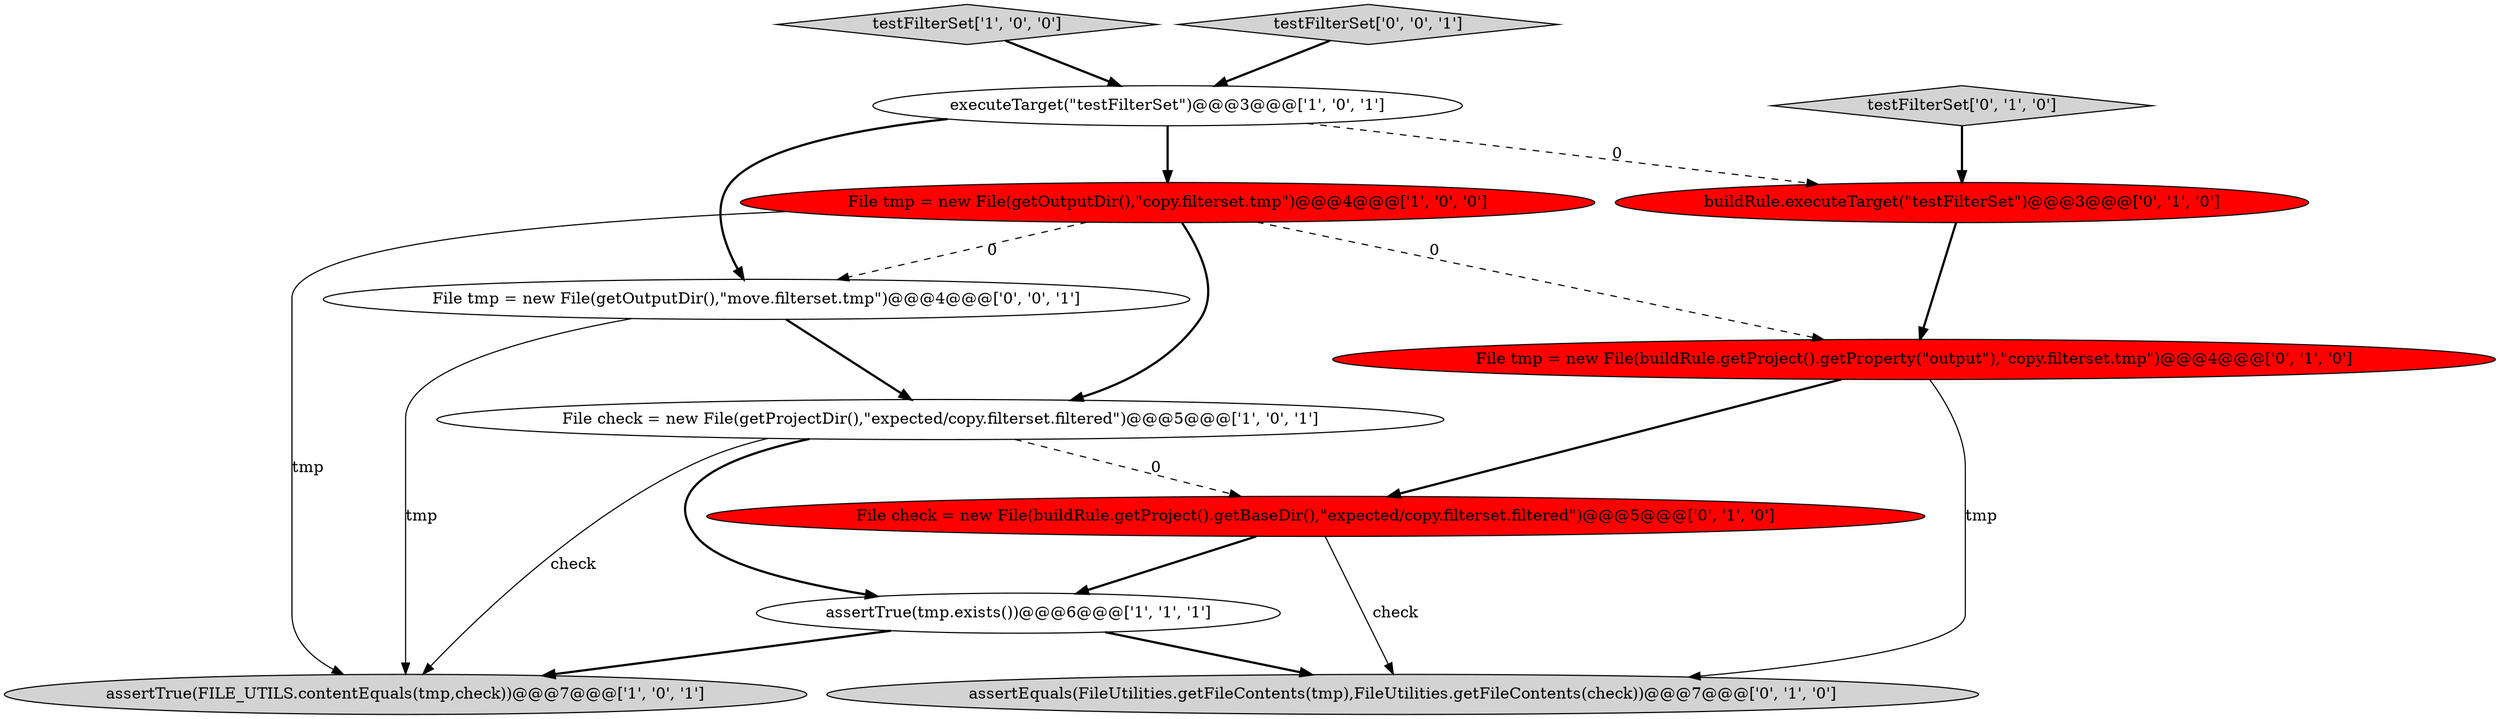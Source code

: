 digraph {
4 [style = filled, label = "testFilterSet['1', '0', '0']", fillcolor = lightgray, shape = diamond image = "AAA0AAABBB1BBB"];
9 [style = filled, label = "assertEquals(FileUtilities.getFileContents(tmp),FileUtilities.getFileContents(check))@@@7@@@['0', '1', '0']", fillcolor = lightgray, shape = ellipse image = "AAA0AAABBB2BBB"];
7 [style = filled, label = "File check = new File(buildRule.getProject().getBaseDir(),\"expected/copy.filterset.filtered\")@@@5@@@['0', '1', '0']", fillcolor = red, shape = ellipse image = "AAA1AAABBB2BBB"];
10 [style = filled, label = "buildRule.executeTarget(\"testFilterSet\")@@@3@@@['0', '1', '0']", fillcolor = red, shape = ellipse image = "AAA1AAABBB2BBB"];
11 [style = filled, label = "File tmp = new File(getOutputDir(),\"move.filterset.tmp\")@@@4@@@['0', '0', '1']", fillcolor = white, shape = ellipse image = "AAA0AAABBB3BBB"];
5 [style = filled, label = "assertTrue(FILE_UTILS.contentEquals(tmp,check))@@@7@@@['1', '0', '1']", fillcolor = lightgray, shape = ellipse image = "AAA0AAABBB1BBB"];
1 [style = filled, label = "File check = new File(getProjectDir(),\"expected/copy.filterset.filtered\")@@@5@@@['1', '0', '1']", fillcolor = white, shape = ellipse image = "AAA0AAABBB1BBB"];
2 [style = filled, label = "File tmp = new File(getOutputDir(),\"copy.filterset.tmp\")@@@4@@@['1', '0', '0']", fillcolor = red, shape = ellipse image = "AAA1AAABBB1BBB"];
6 [style = filled, label = "testFilterSet['0', '1', '0']", fillcolor = lightgray, shape = diamond image = "AAA0AAABBB2BBB"];
8 [style = filled, label = "File tmp = new File(buildRule.getProject().getProperty(\"output\"),\"copy.filterset.tmp\")@@@4@@@['0', '1', '0']", fillcolor = red, shape = ellipse image = "AAA1AAABBB2BBB"];
12 [style = filled, label = "testFilterSet['0', '0', '1']", fillcolor = lightgray, shape = diamond image = "AAA0AAABBB3BBB"];
3 [style = filled, label = "assertTrue(tmp.exists())@@@6@@@['1', '1', '1']", fillcolor = white, shape = ellipse image = "AAA0AAABBB1BBB"];
0 [style = filled, label = "executeTarget(\"testFilterSet\")@@@3@@@['1', '0', '1']", fillcolor = white, shape = ellipse image = "AAA0AAABBB1BBB"];
11->5 [style = solid, label="tmp"];
11->1 [style = bold, label=""];
2->1 [style = bold, label=""];
0->2 [style = bold, label=""];
1->3 [style = bold, label=""];
0->11 [style = bold, label=""];
1->5 [style = solid, label="check"];
2->5 [style = solid, label="tmp"];
12->0 [style = bold, label=""];
2->8 [style = dashed, label="0"];
0->10 [style = dashed, label="0"];
7->3 [style = bold, label=""];
8->7 [style = bold, label=""];
4->0 [style = bold, label=""];
3->9 [style = bold, label=""];
3->5 [style = bold, label=""];
10->8 [style = bold, label=""];
7->9 [style = solid, label="check"];
6->10 [style = bold, label=""];
2->11 [style = dashed, label="0"];
8->9 [style = solid, label="tmp"];
1->7 [style = dashed, label="0"];
}
